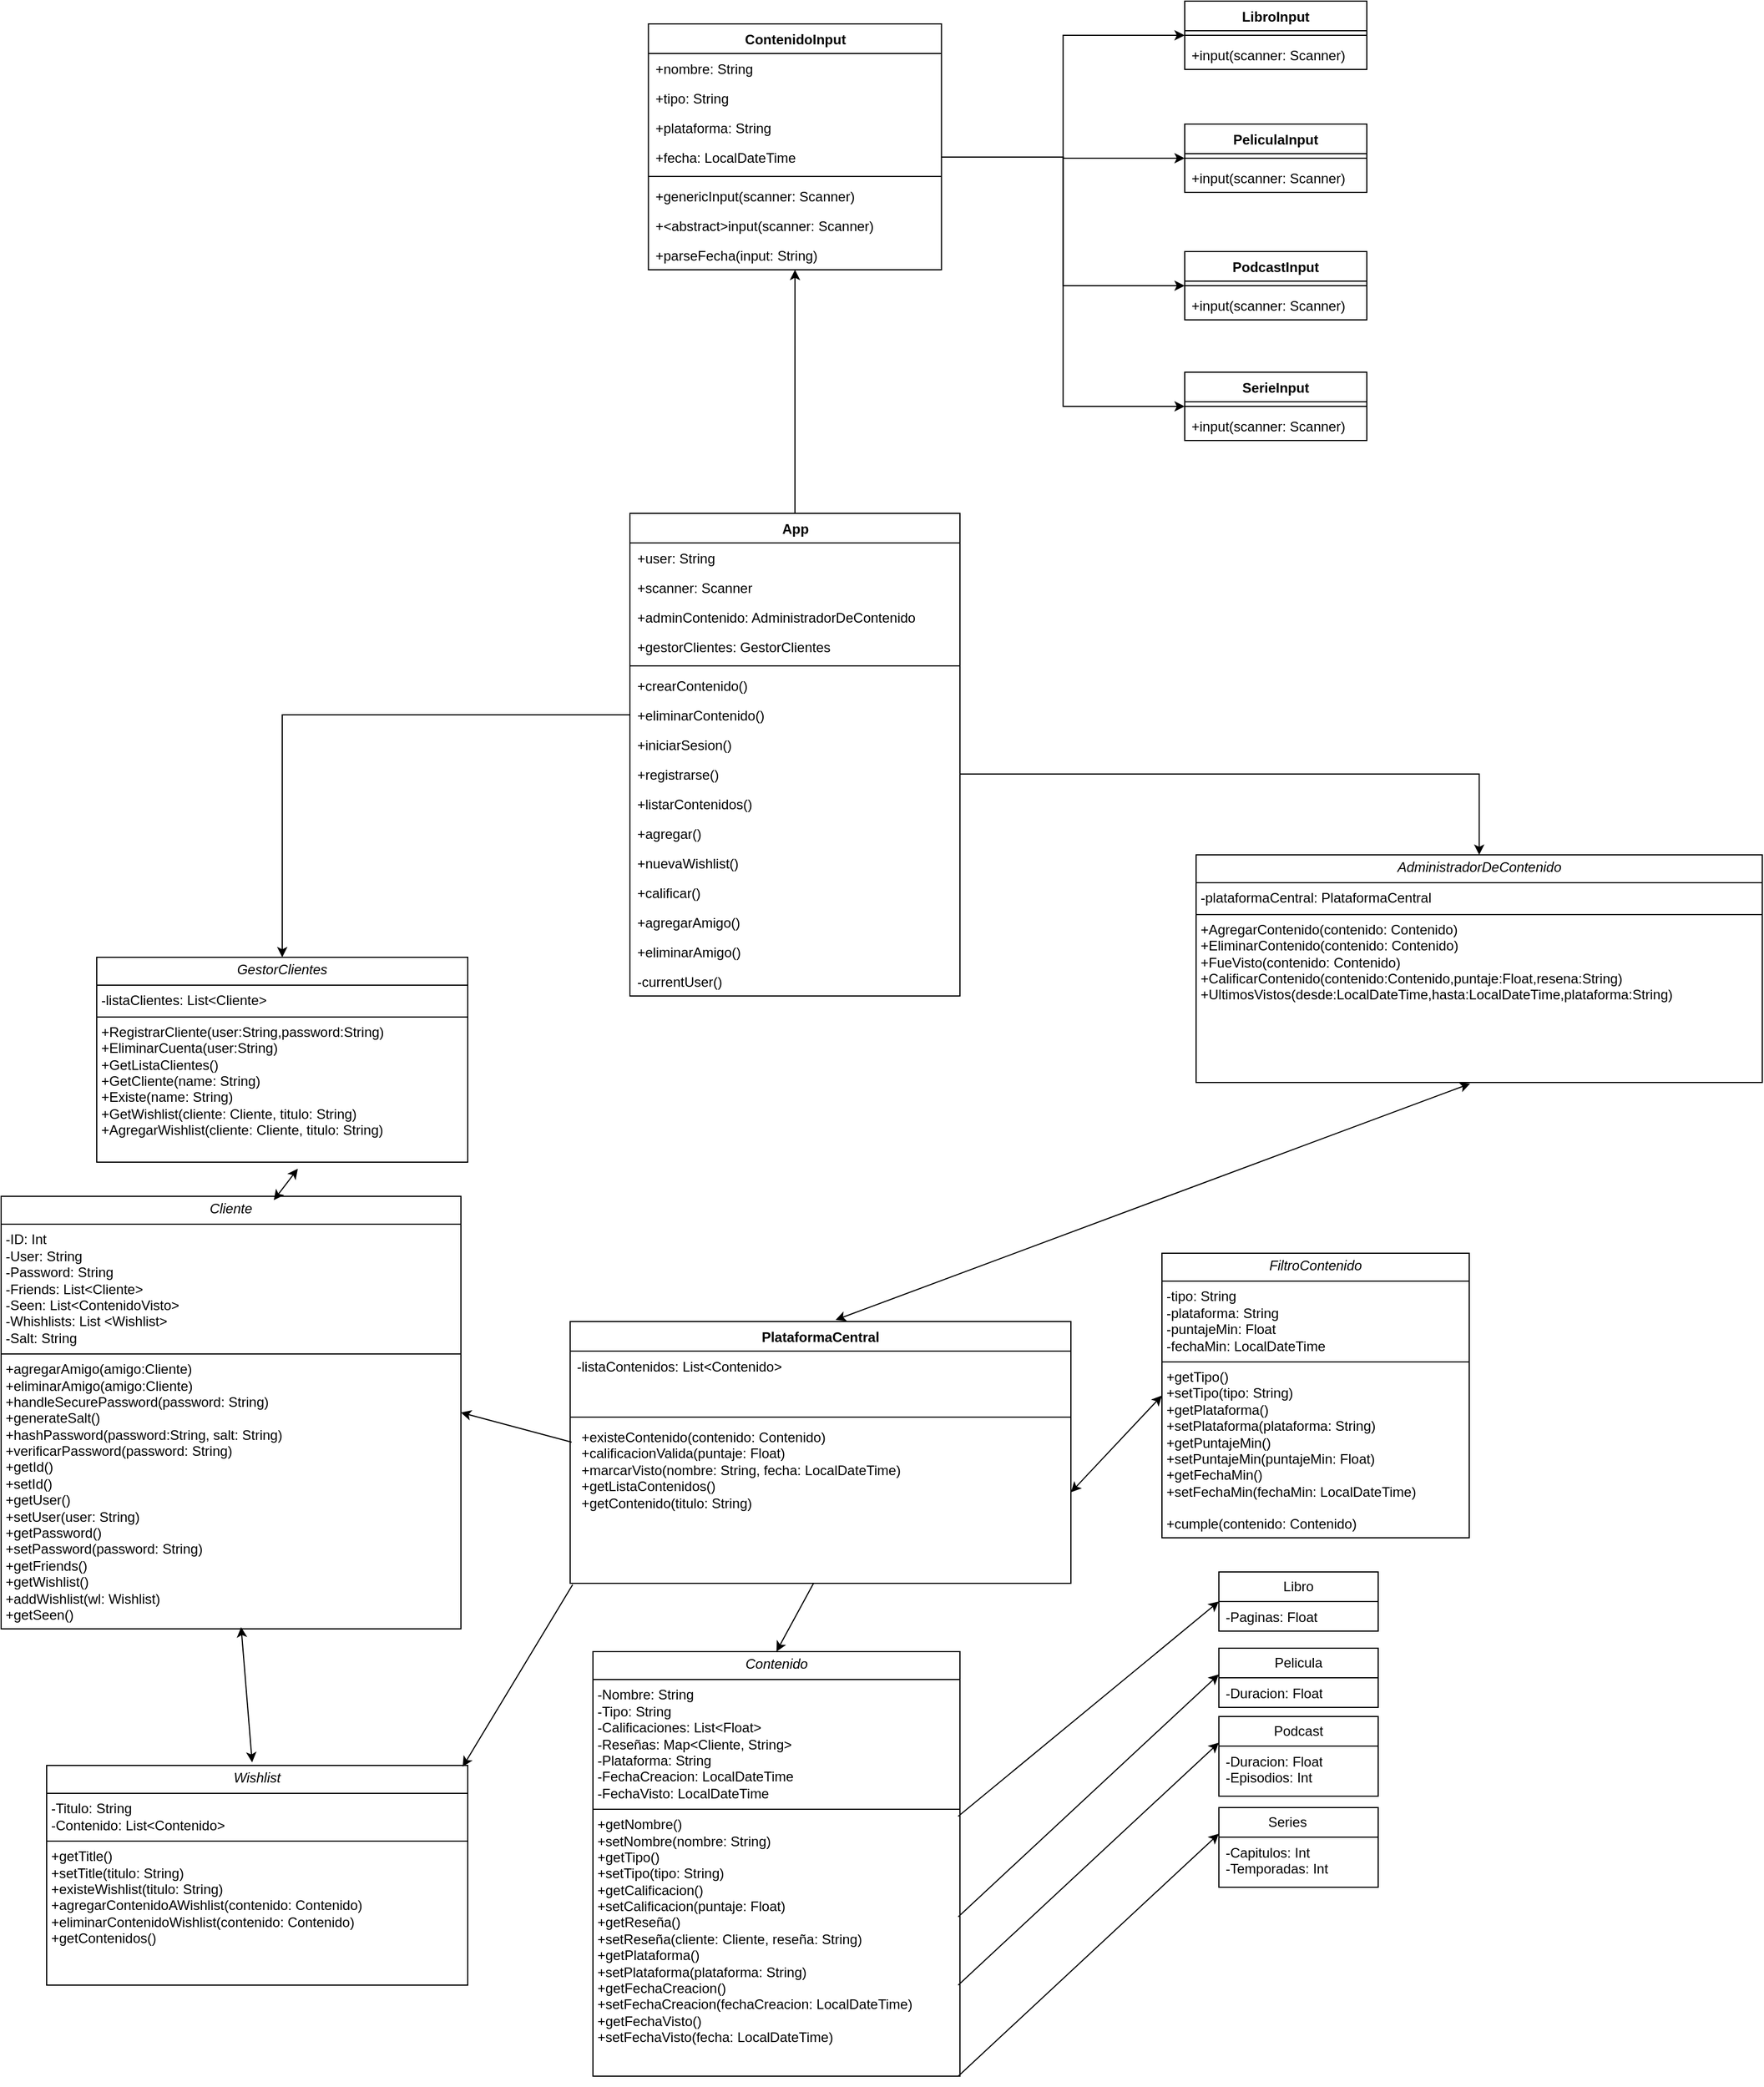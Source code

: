 <mxfile version="27.0.9">
  <diagram name="Página-1" id="XL4JP1IkJVfckZYvZl3n">
    <mxGraphModel dx="1830" dy="2075" grid="1" gridSize="10" guides="1" tooltips="1" connect="1" arrows="1" fold="1" page="1" pageScale="1" pageWidth="827" pageHeight="1169" math="0" shadow="0">
      <root>
        <mxCell id="0" />
        <mxCell id="1" parent="0" />
        <mxCell id="LJnf9fmG7pfZY_vgP7vN-9" value="&lt;p style=&quot;margin:0px;margin-top:4px;text-align:center;&quot;&gt;&lt;i&gt;Cliente&lt;/i&gt;&lt;/p&gt;&lt;hr size=&quot;1&quot; style=&quot;border-style:solid;&quot;&gt;&lt;p style=&quot;margin:0px;margin-left:4px;&quot;&gt;-ID: Int&lt;/p&gt;&lt;p style=&quot;margin:0px;margin-left:4px;&quot;&gt;-User: String&lt;br&gt;-Password: String&lt;/p&gt;&lt;p style=&quot;margin:0px;margin-left:4px;&quot;&gt;&lt;span style=&quot;background-color: transparent; color: light-dark(rgb(0, 0, 0), rgb(255, 255, 255));&quot;&gt;-Friends: List&amp;lt;Cliente&amp;gt;&lt;/span&gt;&lt;/p&gt;&lt;p style=&quot;margin:0px;margin-left:4px;&quot;&gt;-Seen: List&amp;lt;ContenidoVisto&amp;gt;&lt;br&gt;-Whishlists: List &amp;lt;Wishlist&amp;gt;&lt;/p&gt;&lt;p style=&quot;margin:0px;margin-left:4px;&quot;&gt;-Salt: String&lt;/p&gt;&lt;hr size=&quot;1&quot; style=&quot;border-style:solid;&quot;&gt;&lt;p style=&quot;margin:0px;margin-left:4px;&quot;&gt;+agregarAmigo(amigo:Cliente)&lt;/p&gt;&lt;p style=&quot;margin:0px;margin-left:4px;&quot;&gt;+eliminarAmigo(amigo:Cliente)&lt;/p&gt;&lt;p style=&quot;margin:0px;margin-left:4px;&quot;&gt;+handleSecurePassword(password: String)&lt;/p&gt;&lt;p style=&quot;margin:0px;margin-left:4px;&quot;&gt;+generateSalt()&lt;/p&gt;&lt;p style=&quot;margin:0px;margin-left:4px;&quot;&gt;+hashPassword(password:String, salt: String)&lt;/p&gt;&lt;p style=&quot;margin:0px;margin-left:4px;&quot;&gt;+verificarPassword(password: String)&lt;/p&gt;&lt;p style=&quot;margin:0px;margin-left:4px;&quot;&gt;&lt;span style=&quot;background-color: transparent; color: light-dark(rgb(0, 0, 0), rgb(255, 255, 255));&quot;&gt;+getId()&lt;/span&gt;&lt;/p&gt;&lt;p style=&quot;margin:0px;margin-left:4px;&quot;&gt;&lt;span style=&quot;background-color: transparent; color: light-dark(rgb(0, 0, 0), rgb(255, 255, 255));&quot;&gt;+setId()&lt;/span&gt;&lt;/p&gt;&lt;p style=&quot;margin:0px;margin-left:4px;&quot;&gt;&lt;span style=&quot;background-color: transparent; color: light-dark(rgb(0, 0, 0), rgb(255, 255, 255));&quot;&gt;+getUser()&lt;/span&gt;&lt;/p&gt;&lt;p style=&quot;margin:0px;margin-left:4px;&quot;&gt;+setUser(user: String)&lt;/p&gt;&lt;p style=&quot;margin:0px;margin-left:4px;&quot;&gt;+getPassword()&lt;/p&gt;&lt;p style=&quot;margin:0px;margin-left:4px;&quot;&gt;+setPassword(password: String)&lt;/p&gt;&lt;p style=&quot;margin:0px;margin-left:4px;&quot;&gt;+getFriends()&lt;/p&gt;&lt;p style=&quot;margin:0px;margin-left:4px;&quot;&gt;+getWishlist()&lt;/p&gt;&lt;p style=&quot;margin:0px;margin-left:4px;&quot;&gt;+addWishlist(wl: Wishlist)&lt;/p&gt;&lt;p style=&quot;margin:0px;margin-left:4px;&quot;&gt;+getSeen()&lt;/p&gt;" style="verticalAlign=top;align=left;overflow=fill;html=1;whiteSpace=wrap;" parent="1" vertex="1">
          <mxGeometry x="10" y="280" width="404" height="380" as="geometry" />
        </mxCell>
        <mxCell id="LJnf9fmG7pfZY_vgP7vN-11" value="&lt;p style=&quot;margin:0px;margin-top:4px;text-align:center;&quot;&gt;&lt;i&gt;Wishlist&lt;/i&gt;&lt;span style=&quot;color: rgba(0, 0, 0, 0); font-family: monospace; font-size: 0px; text-wrap-mode: nowrap; background-color: transparent; text-align: left;&quot;&gt;%3CmxGraphModel%3E%3Croot%3E%3CmxCell%20id%3D%220%22%2F%3E%3CmxCell%20id%3D%221%22%20parent%3D%220%22%2F%3E%3CmxCell%20id%3D%222%22%20value%3D%22%26lt%3Bp%20style%3D%26quot%3Bmargin%3A0px%3Bmargin-top%3A4px%3Btext-align%3Acenter%3B%26quot%3B%26gt%3B%26lt%3Bi%26gt%3BVisto%26lt%3B%2Fi%26gt%3B%26lt%3B%2Fp%26gt%3B%26lt%3Bhr%20size%3D%26quot%3B1%26quot%3B%20style%3D%26quot%3Bborder-style%3Asolid%3B%26quot%3B%26gt%3B%26lt%3Bp%20style%3D%26quot%3Bmargin%3A0px%3Bmargin-left%3A4px%3B%26quot%3B%26gt%3B-NomVisto%26lt%3B%2Fp%26gt%3B%26lt%3Bp%20style%3D%26quot%3Bmargin%3A0px%3Bmargin-left%3A4px%3B%26quot%3B%26gt%3B%26lt%3Bspan%20style%3D%26quot%3Bbackground-color%3A%20transparent%3B%20color%3A%20light-dark(rgb(0%2C%200%2C%200)%2C%20rgb(255%2C%20255%2C%20255))%3B%26quot%3B%26gt%3B-FecVisto%26lt%3B%2Fspan%26gt%3B%26lt%3B%2Fp%26gt%3B%26lt%3Bp%20style%3D%26quot%3Bmargin%3A0px%3Bmargin-left%3A4px%3B%26quot%3B%26gt%3B-PlatVisto%26lt%3Bbr%26gt%3B-Wishl%26lt%3B%2Fp%26gt%3B%26lt%3Bhr%20size%3D%26quot%3B1%26quot%3B%20style%3D%26quot%3Bborder-style%3Asolid%3B%26quot%3B%26gt%3B%26lt%3Bp%20style%3D%26quot%3Bmargin%3A0px%3Bmargin-left%3A4px%3B%26quot%3B%26gt%3B%2BInfoVisto%26lt%3B%2Fp%26gt%3B%22%20style%3D%22verticalAlign%3Dtop%3Balign%3Dleft%3Boverflow%3Dfill%3Bhtml%3D1%3BwhiteSpace%3Dwrap%3B%22%20vertex%3D%221%22%20parent%3D%221%22%3E%3CmxGeometry%20x%3D%22550%22%20y%3D%22110%22%20width%3D%22190%22%20height%3D%22120%22%20as%3D%22geometry%22%2F%3E%3C%2FmxCell%3E%3C%2Froot%3E%3C%2FmxGraphModel%3E&lt;/span&gt;&lt;/p&gt;&lt;hr size=&quot;1&quot; style=&quot;border-style:solid;&quot;&gt;&lt;p style=&quot;margin:0px;margin-left:4px;&quot;&gt;-Titulo: String&lt;br&gt;-Contenido: List&amp;lt;Contenido&amp;gt;&lt;/p&gt;&lt;hr size=&quot;1&quot; style=&quot;border-style:solid;&quot;&gt;&lt;p style=&quot;margin: 0px 0px 0px 4px;&quot;&gt;+getTitle()&lt;/p&gt;&lt;p style=&quot;margin: 0px 0px 0px 4px;&quot;&gt;+setTitle(titulo: String)&lt;br&gt;+existeWishlist(titulo: String)&lt;br&gt;+agregarContenidoAWishlist(contenido: Contenido)&lt;br&gt;+eliminarContenidoWishlist(contenido: Contenido)&lt;/p&gt;&lt;p style=&quot;margin: 0px 0px 0px 4px;&quot;&gt;+getContenidos()&lt;/p&gt;" style="verticalAlign=top;align=left;overflow=fill;html=1;whiteSpace=wrap;" parent="1" vertex="1">
          <mxGeometry x="50" y="780" width="370" height="193" as="geometry" />
        </mxCell>
        <mxCell id="LJnf9fmG7pfZY_vgP7vN-12" value="&lt;p style=&quot;margin:0px;margin-top:4px;text-align:center;&quot;&gt;&lt;i&gt;Contenido&lt;/i&gt;&lt;span style=&quot;color: rgba(0, 0, 0, 0); font-family: monospace; font-size: 0px; text-wrap-mode: nowrap; background-color: transparent; text-align: left;&quot;&gt;%3CmxGraphModel%3E%3Croot%3E%3CmxCell%20id%3D%220%22%2F%3E%3CmxCell%20id%3D%221%22%20parent%3D%220%22%2F%3E%3CmxCell%20id%3D%222%22%20value%3D%22%26lt%3Bp%20style%3D%26quot%3Bmargin%3A0px%3Bmargin-top%3A4px%3Btext-align%3Acenter%3B%26quot%3B%26gt%3B%26lt%3Bi%26gt%3BVisto%26lt%3B%2Fi%26gt%3B%26lt%3B%2Fp%26gt%3B%26lt%3Bhr%20size%3D%26quot%3B1%26quot%3B%20style%3D%26quot%3Bborder-style%3Asolid%3B%26quot%3B%26gt%3B%26lt%3Bp%20style%3D%26quot%3Bmargin%3A0px%3Bmargin-left%3A4px%3B%26quot%3B%26gt%3B-NomVisto%26lt%3B%2Fp%26gt%3B%26lt%3Bp%20style%3D%26quot%3Bmargin%3A0px%3Bmargin-left%3A4px%3B%26quot%3B%26gt%3B%26lt%3Bspan%20style%3D%26quot%3Bbackground-color%3A%20transparent%3B%20color%3A%20light-dark(rgb(0%2C%200%2C%200)%2C%20rgb(255%2C%20255%2C%20255))%3B%26quot%3B%26gt%3B-FecVisto%26lt%3B%2Fspan%26gt%3B%26lt%3B%2Fp%26gt%3B%26lt%3Bp%20style%3D%26quot%3Bmargin%3A0px%3Bmargin-left%3A4px%3B%26quot%3B%26gt%3B-PlatVisto%26lt%3Bbr%26gt%3B-Wishl%26lt%3B%2Fp%26gt%3B%26lt%3Bhr%20size%3D%26quot%3B1%26quot%3B%20style%3D%26quot%3Bborder-style%3Asolid%3B%26quot%3B%26gt%3B%26lt%3Bp%20style%3D%26quot%3Bmargin%3A0px%3Bmargin-left%3A4px%3B%26quot%3B%26gt%3B%2BInfoVisto%26lt%3B%2Fp%26gt%3B%22%20style%3D%22verticalAlign%3Dtop%3Balign%3Dleft%3Boverflow%3Dfill%3Bhtml%3D1%3BwhiteSpace%3Dwrap%3B%22%20vertex%3D%221%22%20parent%3D%221%22%3E%3CmxGeometry%20x%3D%22550%22%20y%3D%22110%22%20width%3D%22190%22%20height%3D%22120%22%20as%3D%22geometry%22%2F%3E%3C%2FmxCell%3E%3C%2Froot%3E%3C%2FmxGraphModel%3E&lt;/span&gt;&lt;/p&gt;&lt;hr size=&quot;1&quot; style=&quot;border-style:solid;&quot;&gt;&lt;p style=&quot;margin:0px;margin-left:4px;&quot;&gt;-Nombre: String&lt;br&gt;-Tipo: String&lt;br&gt;-Calificaciones: List&amp;lt;Float&amp;gt;&lt;/p&gt;&lt;p style=&quot;margin:0px;margin-left:4px;&quot;&gt;-Reseñas: Map&amp;lt;Cliente, String&amp;gt;&lt;br&gt;-Plataforma: String&lt;br&gt;-FechaCreacion: LocalDateTime&lt;/p&gt;&lt;p style=&quot;margin:0px;margin-left:4px;&quot;&gt;-FechaVisto: LocalDateTime&lt;/p&gt;&lt;hr size=&quot;1&quot; style=&quot;border-style:solid;&quot;&gt;&lt;p style=&quot;margin:0px;margin-left:4px;&quot;&gt;+getNombre()&lt;br&gt;+setNombre(nombre: String)&lt;br&gt;+getTipo()&lt;br&gt;+setTipo(tipo: String)&lt;br&gt;+getCalificacion()&lt;br&gt;+setCalificacion(puntaje: Float)&lt;br&gt;+getReseña()&lt;br&gt;+setReseña(cliente: Cliente, reseña: String)&lt;br&gt;+getPlataforma()&lt;br&gt;+setPlataforma(plataforma: String)&lt;br&gt;+getFechaCreacion()&lt;br&gt;+setFechaCreacion(fechaCreacion: LocalDateTime)&lt;/p&gt;&lt;p style=&quot;margin:0px;margin-left:4px;&quot;&gt;+getFechaVisto()&lt;/p&gt;&lt;p style=&quot;margin:0px;margin-left:4px;&quot;&gt;+setFechaVisto(fecha: LocalDateTime)&lt;/p&gt;" style="verticalAlign=top;align=left;overflow=fill;html=1;whiteSpace=wrap;" parent="1" vertex="1">
          <mxGeometry x="530" y="680" width="322.5" height="373" as="geometry" />
        </mxCell>
        <mxCell id="LJnf9fmG7pfZY_vgP7vN-15" value="Libro" style="swimlane;fontStyle=0;childLayout=stackLayout;horizontal=1;startSize=26;fillColor=none;horizontalStack=0;resizeParent=1;resizeParentMax=0;resizeLast=0;collapsible=1;marginBottom=0;whiteSpace=wrap;html=1;" parent="1" vertex="1">
          <mxGeometry x="1080" y="610" width="140" height="52" as="geometry" />
        </mxCell>
        <mxCell id="LJnf9fmG7pfZY_vgP7vN-16" value="-Paginas: Float" style="text;strokeColor=none;fillColor=none;align=left;verticalAlign=top;spacingLeft=4;spacingRight=4;overflow=hidden;rotatable=0;points=[[0,0.5],[1,0.5]];portConstraint=eastwest;whiteSpace=wrap;html=1;" parent="LJnf9fmG7pfZY_vgP7vN-15" vertex="1">
          <mxGeometry y="26" width="140" height="26" as="geometry" />
        </mxCell>
        <mxCell id="LJnf9fmG7pfZY_vgP7vN-19" value="Pelicula" style="swimlane;fontStyle=0;childLayout=stackLayout;horizontal=1;startSize=26;fillColor=none;horizontalStack=0;resizeParent=1;resizeParentMax=0;resizeLast=0;collapsible=1;marginBottom=0;whiteSpace=wrap;html=1;" parent="1" vertex="1">
          <mxGeometry x="1080" y="677" width="140" height="52" as="geometry" />
        </mxCell>
        <mxCell id="LJnf9fmG7pfZY_vgP7vN-20" value="-Duracion: Float" style="text;strokeColor=none;fillColor=none;align=left;verticalAlign=top;spacingLeft=4;spacingRight=4;overflow=hidden;rotatable=0;points=[[0,0.5],[1,0.5]];portConstraint=eastwest;whiteSpace=wrap;html=1;" parent="LJnf9fmG7pfZY_vgP7vN-19" vertex="1">
          <mxGeometry y="26" width="140" height="26" as="geometry" />
        </mxCell>
        <mxCell id="LJnf9fmG7pfZY_vgP7vN-21" value="Series&lt;span style=&quot;white-space: pre;&quot;&gt;&#x9;&lt;/span&gt;" style="swimlane;fontStyle=0;childLayout=stackLayout;horizontal=1;startSize=26;fillColor=none;horizontalStack=0;resizeParent=1;resizeParentMax=0;resizeLast=0;collapsible=1;marginBottom=0;whiteSpace=wrap;html=1;" parent="1" vertex="1">
          <mxGeometry x="1080" y="817" width="140" height="70" as="geometry" />
        </mxCell>
        <mxCell id="LJnf9fmG7pfZY_vgP7vN-22" value="-Capitulos: Int&lt;div&gt;-Temporadas: Int&lt;/div&gt;" style="text;strokeColor=none;fillColor=none;align=left;verticalAlign=top;spacingLeft=4;spacingRight=4;overflow=hidden;rotatable=0;points=[[0,0.5],[1,0.5]];portConstraint=eastwest;whiteSpace=wrap;html=1;" parent="LJnf9fmG7pfZY_vgP7vN-21" vertex="1">
          <mxGeometry y="26" width="140" height="44" as="geometry" />
        </mxCell>
        <mxCell id="LJnf9fmG7pfZY_vgP7vN-23" value="Podcast" style="swimlane;fontStyle=0;childLayout=stackLayout;horizontal=1;startSize=26;fillColor=none;horizontalStack=0;resizeParent=1;resizeParentMax=0;resizeLast=0;collapsible=1;marginBottom=0;whiteSpace=wrap;html=1;" parent="1" vertex="1">
          <mxGeometry x="1080" y="737" width="140" height="70" as="geometry" />
        </mxCell>
        <mxCell id="LJnf9fmG7pfZY_vgP7vN-24" value="-Duracion: Float&lt;div&gt;-Episodios: Int&lt;/div&gt;" style="text;strokeColor=none;fillColor=none;align=left;verticalAlign=top;spacingLeft=4;spacingRight=4;overflow=hidden;rotatable=0;points=[[0,0.5],[1,0.5]];portConstraint=eastwest;whiteSpace=wrap;html=1;" parent="LJnf9fmG7pfZY_vgP7vN-23" vertex="1">
          <mxGeometry y="26" width="140" height="44" as="geometry" />
        </mxCell>
        <mxCell id="LJnf9fmG7pfZY_vgP7vN-28" value="" style="endArrow=classic;html=1;rounded=0;entryX=0.5;entryY=0;entryDx=0;entryDy=0;exitX=0.486;exitY=1;exitDx=0;exitDy=0;exitPerimeter=0;" parent="1" source="LJnf9fmG7pfZY_vgP7vN-36" target="LJnf9fmG7pfZY_vgP7vN-12" edge="1">
          <mxGeometry width="50" height="50" relative="1" as="geometry">
            <mxPoint x="940" y="210" as="sourcePoint" />
            <mxPoint x="440" y="400" as="targetPoint" />
          </mxGeometry>
        </mxCell>
        <mxCell id="LJnf9fmG7pfZY_vgP7vN-33" value="PlataformaCentral" style="swimlane;fontStyle=1;align=center;verticalAlign=top;childLayout=stackLayout;horizontal=1;startSize=26;horizontalStack=0;resizeParent=1;resizeParentMax=0;resizeLast=0;collapsible=1;marginBottom=0;whiteSpace=wrap;html=1;" parent="1" vertex="1">
          <mxGeometry x="510" y="390" width="440" height="230" as="geometry" />
        </mxCell>
        <mxCell id="LJnf9fmG7pfZY_vgP7vN-34" value="-listaContenidos: List&amp;lt;Contenido&amp;gt;" style="text;strokeColor=none;fillColor=none;align=left;verticalAlign=top;spacingLeft=4;spacingRight=4;overflow=hidden;rotatable=0;points=[[0,0.5],[1,0.5]];portConstraint=eastwest;whiteSpace=wrap;html=1;" parent="LJnf9fmG7pfZY_vgP7vN-33" vertex="1">
          <mxGeometry y="26" width="440" height="54" as="geometry" />
        </mxCell>
        <mxCell id="LJnf9fmG7pfZY_vgP7vN-35" value="" style="line;strokeWidth=1;fillColor=none;align=left;verticalAlign=middle;spacingTop=-1;spacingLeft=3;spacingRight=3;rotatable=0;labelPosition=right;points=[];portConstraint=eastwest;strokeColor=inherit;" parent="LJnf9fmG7pfZY_vgP7vN-33" vertex="1">
          <mxGeometry y="80" width="440" height="8" as="geometry" />
        </mxCell>
        <mxCell id="LJnf9fmG7pfZY_vgP7vN-36" value="&lt;p style=&quot;margin: 0px 0px 0px 4px;&quot;&gt;+existeContenido(contenido: Contenido)&lt;/p&gt;&lt;p style=&quot;margin: 0px 0px 0px 4px;&quot;&gt;&lt;span style=&quot;background-color: transparent; color: light-dark(rgb(0, 0, 0), rgb(255, 255, 255));&quot;&gt;+calificacionValida(puntaje: Float)&lt;/span&gt;&lt;/p&gt;&lt;p style=&quot;margin: 0px 0px 0px 4px;&quot;&gt;&lt;span style=&quot;background-color: transparent; color: light-dark(rgb(0, 0, 0), rgb(255, 255, 255));&quot;&gt;+marcarVisto(nombre: String, fecha:&amp;nbsp;&lt;/span&gt;&lt;span style=&quot;background-color: transparent; color: light-dark(rgb(0, 0, 0), rgb(255, 255, 255));&quot;&gt;LocalDateTime)&lt;/span&gt;&lt;/p&gt;&lt;p style=&quot;margin: 0px 0px 0px 4px;&quot;&gt;&lt;span style=&quot;background-color: transparent; color: light-dark(rgb(0, 0, 0), rgb(255, 255, 255));&quot;&gt;+getListaContenidos()&lt;/span&gt;&lt;/p&gt;&lt;p style=&quot;margin: 0px 0px 0px 4px;&quot;&gt;&lt;span style=&quot;background-color: transparent; color: light-dark(rgb(0, 0, 0), rgb(255, 255, 255));&quot;&gt;+getContenido(titulo: String)&lt;/span&gt;&lt;/p&gt;" style="text;strokeColor=none;fillColor=none;align=left;verticalAlign=top;spacingLeft=4;spacingRight=4;overflow=hidden;rotatable=0;points=[[0,0.5],[1,0.5]];portConstraint=eastwest;whiteSpace=wrap;html=1;" parent="LJnf9fmG7pfZY_vgP7vN-33" vertex="1">
          <mxGeometry y="88" width="440" height="142" as="geometry" />
        </mxCell>
        <mxCell id="1WwdxtopQ0MWzuDS0trp-1" value="&lt;p style=&quot;margin:0px;margin-top:4px;text-align:center;&quot;&gt;&lt;i&gt;GestorClientes&lt;/i&gt;&lt;span style=&quot;color: rgba(0, 0, 0, 0); font-family: monospace; font-size: 0px; text-wrap-mode: nowrap; background-color: transparent; text-align: left;&quot;&gt;%3CmxGraphModel%3E%3Croot%3E%3CmxCell%20id%3D%220%22%2F%3E%3CmxCell%20id%3D%221%22%20parent%3D%220%22%2F%3E%3CmxCell%20id%3D%222%22%20value%3D%22%26lt%3Bp%20style%3D%26quot%3Bmargin%3A0px%3Bmargin-top%3A4px%3Btext-align%3Acenter%3B%26quot%3B%26gt%3B%26lt%3Bi%26gt%3BVisto%26lt%3B%2Fi%26gt%3B%26lt%3B%2Fp%26gt%3B%26lt%3Bhr%20size%3D%26quot%3B1%26quot%3B%20style%3D%26quot%3Bborder-style%3Asolid%3B%26quot%3B%26gt%3B%26lt%3Bp%20style%3D%26quot%3Bmargin%3A0px%3Bmargin-left%3A4px%3B%26quot%3B%26gt%3B-NomVisto%26lt%3B%2Fp%26gt%3B%26lt%3Bp%20style%3D%26quot%3Bmargin%3A0px%3Bmargin-left%3A4px%3B%26quot%3B%26gt%3B%26lt%3Bspan%20style%3D%26quot%3Bbackground-color%3A%20transparent%3B%20color%3A%20light-dark(rgb(0%2C%200%2C%200)%2C%20rgb(255%2C%20255%2C%20255))%3B%26quot%3B%26gt%3B-FecVisto%26lt%3B%2Fspan%26gt%3B%26lt%3B%2Fp%26gt%3B%26lt%3Bp%20style%3D%26quot%3Bmargin%3A0px%3Bmargin-left%3A4px%3B%26quot%3B%26gt%3B-PlatVisto%26lt%3Bbr%26gt%3B-Wishl%26lt%3B%2Fp%26gt%3B%26lt%3Bhr%20size%3D%26quot%3B1%26quot%3B%20style%3D%26quot%3Bborder-style%3Asolid%3B%26quot%3B%26gt%3B%26lt%3Bp%20style%3D%26quot%3Bmargin%3A0px%3Bmargin-left%3A4px%3B%26quot%3B%26gt%3B%2BInfoVisto%26lt%3B%2Fp%26gt%3B%22%20style%3D%22verticalAlign%3Dtop%3Balign%3Dleft%3Boverflow%3Dfill%3Bhtml%3D1%3BwhiteSpace%3Dwrap%3B%22%20vertex%3D%221%22%20parent%3D%221%22%3E%3CmxGeometry%20x%3D%22550%22%20y%3D%22110%22%20width%3D%22190%22%20height%3D%22120%22%20as%3D%22geometry%22%2F%3E%3C%2FmxCell%3E%3C%2Froot%3E%3C%2FmxGraphModel%3E&lt;/span&gt;&lt;/p&gt;&lt;hr size=&quot;1&quot; style=&quot;border-style:solid;&quot;&gt;&lt;p style=&quot;margin:0px;margin-left:4px;&quot;&gt;-listaClientes: List&amp;lt;Cliente&amp;gt;&lt;/p&gt;&lt;hr size=&quot;1&quot; style=&quot;border-style:solid;&quot;&gt;&lt;p style=&quot;margin: 0px 0px 0px 4px;&quot;&gt;+RegistrarCliente(user:String,password:String)&lt;br&gt;&lt;/p&gt;&lt;p style=&quot;margin: 0px 0px 0px 4px;&quot;&gt;+EliminarCuenta(user:String)&lt;/p&gt;&lt;p style=&quot;margin: 0px 0px 0px 4px;&quot;&gt;+GetListaClientes()&lt;/p&gt;&lt;p style=&quot;margin: 0px 0px 0px 4px;&quot;&gt;+GetCliente(name: String)&lt;/p&gt;&lt;p style=&quot;margin: 0px 0px 0px 4px;&quot;&gt;+Existe(name: String)&lt;/p&gt;&lt;p style=&quot;margin: 0px 0px 0px 4px;&quot;&gt;+GetWishlist(cliente: Cliente, titulo: String)&lt;/p&gt;&lt;p style=&quot;margin: 0px 0px 0px 4px;&quot;&gt;+AgregarWishlist(cliente: Cliente, titulo: String)&lt;/p&gt;" style="verticalAlign=top;align=left;overflow=fill;html=1;whiteSpace=wrap;movable=1;resizable=1;rotatable=1;deletable=1;editable=1;locked=0;connectable=1;" parent="1" vertex="1">
          <mxGeometry x="94" y="70" width="326" height="180" as="geometry" />
        </mxCell>
        <mxCell id="1WwdxtopQ0MWzuDS0trp-2" value="&lt;p style=&quot;margin:0px;margin-top:4px;text-align:center;&quot;&gt;&lt;i&gt;AdministradorDeContenido&lt;/i&gt;&lt;span style=&quot;color: rgba(0, 0, 0, 0); font-family: monospace; font-size: 0px; text-wrap-mode: nowrap; background-color: transparent; text-align: left;&quot;&gt;%3CmxGraphModel%3E%3Croot%3E%3CmxCell%20id%3D%220%22%2F%3E%3CmxCell%20id%3D%221%22%20parent%3D%220%22%2F%3E%3CmxCell%20id%3D%222%22%20value%3D%22%26lt%3Bp%20style%3D%26quot%3Bmargin%3A0px%3Bmargin-top%3A4px%3Btext-align%3Acenter%3B%26quot%3B%26gt%3B%26lt%3Bi%26gt%3BVisto%26lt%3B%2Fi%26gt%3B%26lt%3B%2Fp%26gt%3B%26lt%3Bhr%20size%3D%26quot%3B1%26quot%3B%20style%3D%26quot%3Bborder-style%3Asolid%3B%26quot%3B%26gt%3B%26lt%3Bp%20style%3D%26quot%3Bmargin%3A0px%3Bmargin-left%3A4px%3B%26quot%3B%26gt%3B-NomVisto%26lt%3B%2Fp%26gt%3B%26lt%3Bp%20style%3D%26quot%3Bmargin%3A0px%3Bmargin-left%3A4px%3B%26quot%3B%26gt%3B%26lt%3Bspan%20style%3D%26quot%3Bbackground-color%3A%20transparent%3B%20color%3A%20light-dark(rgb(0%2C%200%2C%200)%2C%20rgb(255%2C%20255%2C%20255))%3B%26quot%3B%26gt%3B-FecVisto%26lt%3B%2Fspan%26gt%3B%26lt%3B%2Fp%26gt%3B%26lt%3Bp%20style%3D%26quot%3Bmargin%3A0px%3Bmargin-left%3A4px%3B%26quot%3B%26gt%3B-PlatVisto%26lt%3Bbr%26gt%3B-Wishl%26lt%3B%2Fp%26gt%3B%26lt%3Bhr%20size%3D%26quot%3B1%26quot%3B%20style%3D%26quot%3Bborder-style%3Asolid%3B%26quot%3B%26gt%3B%26lt%3Bp%20style%3D%26quot%3Bmargin%3A0px%3Bmargin-left%3A4px%3B%26quot%3B%26gt%3B%2BInfoVisto%26lt%3B%2Fp%26gt%3B%22%20style%3D%22verticalAlign%3Dtop%3Balign%3Dleft%3Boverflow%3Dfill%3Bhtml%3D1%3BwhiteSpace%3Dwrap%3B%22%20vertex%3D%221%22%20parent%3D%221%22%3E%3CmxGeometry%20x%3D%22550%22%20y%3D%22110%22%20width%3D%22190%22%20height%3D%22120%22%20as%3D%22geometry%22%2F%3E%3C%2FmxCell%3E%3C%2Froot%3E%3C%2FmxGraphModel%3E&lt;/span&gt;&lt;/p&gt;&lt;hr size=&quot;1&quot; style=&quot;border-style:solid;&quot;&gt;&lt;p style=&quot;margin:0px;margin-left:4px;&quot;&gt;&lt;span style=&quot;background-color: transparent; color: light-dark(rgb(0, 0, 0), rgb(255, 255, 255));&quot;&gt;-plataformaCentral: PlataformaCentral&lt;/span&gt;&lt;/p&gt;&lt;hr size=&quot;1&quot; style=&quot;border-style:solid;&quot;&gt;&lt;p style=&quot;margin: 0px 0px 0px 4px;&quot;&gt;+AgregarContenido(contenido: Contenido)&lt;br&gt;&lt;/p&gt;&lt;p style=&quot;margin: 0px 0px 0px 4px;&quot;&gt;+EliminarContenido(contenido: Contenido)&lt;/p&gt;&lt;p style=&quot;margin: 0px 0px 0px 4px;&quot;&gt;+FueVisto(contenido: Contenido)&lt;/p&gt;&lt;p style=&quot;margin: 0px 0px 0px 4px;&quot;&gt;&lt;span style=&quot;background-color: transparent; color: light-dark(rgb(0, 0, 0), rgb(255, 255, 255));&quot;&gt;+CalificarContenido(contenido:Contenido,puntaje:Float,resena:String)&lt;/span&gt;&lt;/p&gt;&lt;p style=&quot;margin: 0px 0px 0px 4px;&quot;&gt;+UltimosVistos(desde:LocalDateTime,hasta:LocalDateTime,plataforma:String)&lt;/p&gt;" style="verticalAlign=top;align=left;overflow=fill;html=1;whiteSpace=wrap;" parent="1" vertex="1">
          <mxGeometry x="1060" y="-20" width="497.5" height="200" as="geometry" />
        </mxCell>
        <mxCell id="1WwdxtopQ0MWzuDS0trp-6" value="" style="endArrow=classic;startArrow=classic;html=1;fontColor=#FF3333;rounded=0;entryX=0.484;entryY=1.005;entryDx=0;entryDy=0;entryPerimeter=0;exitX=0.53;exitY=-0.006;exitDx=0;exitDy=0;exitPerimeter=0;" parent="1" source="LJnf9fmG7pfZY_vgP7vN-33" target="1WwdxtopQ0MWzuDS0trp-2" edge="1">
          <mxGeometry width="50" height="50" relative="1" as="geometry">
            <mxPoint x="870" y="340" as="sourcePoint" />
            <mxPoint x="800" y="330" as="targetPoint" />
          </mxGeometry>
        </mxCell>
        <mxCell id="1WwdxtopQ0MWzuDS0trp-7" value="&lt;p style=&quot;margin:0px;margin-top:4px;text-align:center;&quot;&gt;&lt;i&gt;FiltroContenido&lt;/i&gt;&lt;span style=&quot;color: rgba(0, 0, 0, 0); font-family: monospace; font-size: 0px; text-wrap-mode: nowrap; background-color: transparent; text-align: left;&quot;&gt;%3CmxGraphModel%3E%3Croot%3E%3CmxCell%20id%3D%220%22%2F%3E%3CmxCell%20id%3D%221%22%20parent%3D%220%22%2F%3E%3CmxCell%20id%3D%222%22%20value%3D%22%26lt%3Bp%20style%3D%26quot%3Bmargin%3A0px%3Bmargin-top%3A4px%3Btext-align%3Acenter%3B%26quot%3B%26gt%3B%26lt%3Bi%26gt%3BVisto%26lt%3B%2Fi%26gt%3B%26lt%3B%2Fp%26gt%3B%26lt%3Bhr%20size%3D%26quot%3B1%26quot%3B%20style%3D%26quot%3Bborder-style%3Asolid%3B%26quot%3B%26gt%3B%26lt%3Bp%20style%3D%26quot%3Bmargin%3A0px%3Bmargin-left%3A4px%3B%26quot%3B%26gt%3B-NomVisto%26lt%3B%2Fp%26gt%3B%26lt%3Bp%20style%3D%26quot%3Bmargin%3A0px%3Bmargin-left%3A4px%3B%26quot%3B%26gt%3B%26lt%3Bspan%20style%3D%26quot%3Bbackground-color%3A%20transparent%3B%20color%3A%20light-dark(rgb(0%2C%200%2C%200)%2C%20rgb(255%2C%20255%2C%20255))%3B%26quot%3B%26gt%3B-FecVisto%26lt%3B%2Fspan%26gt%3B%26lt%3B%2Fp%26gt%3B%26lt%3Bp%20style%3D%26quot%3Bmargin%3A0px%3Bmargin-left%3A4px%3B%26quot%3B%26gt%3B-PlatVisto%26lt%3Bbr%26gt%3B-Wishl%26lt%3B%2Fp%26gt%3B%26lt%3Bhr%20size%3D%26quot%3B1%26quot%3B%20style%3D%26quot%3Bborder-style%3Asolid%3B%26quot%3B%26gt%3B%26lt%3Bp%20style%3D%26quot%3Bmargin%3A0px%3Bmargin-left%3A4px%3B%26quot%3B%26gt%3B%2BInfoVisto%26lt%3B%2Fp%26gt%3B%22%20style%3D%22verticalAlign%3Dtop%3Balign%3Dleft%3Boverflow%3Dfill%3Bhtml%3D1%3BwhiteSpace%3Dwrap%3B%22%20vertex%3D%221%22%20parent%3D%221%22%3E%3CmxGeometry%20x%3D%22550%22%20y%3D%22110%22%20width%3D%22190%22%20height%3D%22120%22%20as%3D%22geometry%22%2F%3E%3C%2FmxCell%3E%3C%2Froot%3E%3C%2FmxGraphModel%3E&lt;/span&gt;&lt;/p&gt;&lt;hr size=&quot;1&quot; style=&quot;border-style:solid;&quot;&gt;&lt;p style=&quot;margin:0px;margin-left:4px;&quot;&gt;-tipo: String&lt;br&gt;-plataforma: String&lt;br&gt;-puntajeMin: Float&lt;br&gt;-fechaMin: LocalDateTime&lt;/p&gt;&lt;hr size=&quot;1&quot; style=&quot;border-style:solid;&quot;&gt;&lt;p style=&quot;margin: 0px 0px 0px 4px;&quot;&gt;+getTipo()&lt;br&gt;+setTipo(tipo: String)&lt;br&gt;+getPlataforma()&lt;br&gt;+setPlataforma(plataforma: String)&lt;br&gt;+getPuntajeMin()&lt;br&gt;+setPuntajeMin(puntajeMin: Float)&lt;br&gt;+getFechaMin()&lt;br&gt;+setFechaMin(fechaMin: LocalDateTime)&lt;/p&gt;&lt;p style=&quot;margin: 0px 0px 0px 4px;&quot;&gt;&lt;br&gt;+cumple(contenido: Contenido)&lt;/p&gt;" style="verticalAlign=top;align=left;overflow=fill;html=1;whiteSpace=wrap;" parent="1" vertex="1">
          <mxGeometry x="1030" y="330" width="270" height="250" as="geometry" />
        </mxCell>
        <mxCell id="1WwdxtopQ0MWzuDS0trp-8" value="" style="endArrow=classic;html=1;rounded=0;entryX=1;entryY=0.5;entryDx=0;entryDy=0;exitX=0.003;exitY=0.127;exitDx=0;exitDy=0;exitPerimeter=0;" parent="1" source="LJnf9fmG7pfZY_vgP7vN-36" target="LJnf9fmG7pfZY_vgP7vN-9" edge="1">
          <mxGeometry width="50" height="50" relative="1" as="geometry">
            <mxPoint x="734" y="630" as="sourcePoint" />
            <mxPoint x="751" y="730" as="targetPoint" />
          </mxGeometry>
        </mxCell>
        <mxCell id="1WwdxtopQ0MWzuDS0trp-9" value="" style="endArrow=classic;html=1;rounded=0;entryX=0.988;entryY=0.006;entryDx=0;entryDy=0;exitX=0.005;exitY=1.008;exitDx=0;exitDy=0;exitPerimeter=0;entryPerimeter=0;" parent="1" source="LJnf9fmG7pfZY_vgP7vN-36" target="LJnf9fmG7pfZY_vgP7vN-11" edge="1">
          <mxGeometry width="50" height="50" relative="1" as="geometry">
            <mxPoint x="450" y="637" as="sourcePoint" />
            <mxPoint x="467" y="737" as="targetPoint" />
          </mxGeometry>
        </mxCell>
        <mxCell id="1WwdxtopQ0MWzuDS0trp-10" value="" style="endArrow=classic;html=1;rounded=0;entryX=0;entryY=0.5;entryDx=0;entryDy=0;exitX=0.995;exitY=0.388;exitDx=0;exitDy=0;exitPerimeter=0;" parent="1" source="LJnf9fmG7pfZY_vgP7vN-12" target="LJnf9fmG7pfZY_vgP7vN-15" edge="1">
          <mxGeometry width="50" height="50" relative="1" as="geometry">
            <mxPoint x="960" y="850" as="sourcePoint" />
            <mxPoint x="977" y="950" as="targetPoint" />
          </mxGeometry>
        </mxCell>
        <mxCell id="1WwdxtopQ0MWzuDS0trp-13" value="" style="endArrow=classic;html=1;rounded=0;entryX=0;entryY=0.5;entryDx=0;entryDy=0;exitX=0.995;exitY=0.388;exitDx=0;exitDy=0;exitPerimeter=0;" parent="1" edge="1">
          <mxGeometry width="50" height="50" relative="1" as="geometry">
            <mxPoint x="851" y="913" as="sourcePoint" />
            <mxPoint x="1080" y="700" as="targetPoint" />
          </mxGeometry>
        </mxCell>
        <mxCell id="1WwdxtopQ0MWzuDS0trp-14" value="" style="endArrow=classic;html=1;rounded=0;entryX=0;entryY=0.5;entryDx=0;entryDy=0;exitX=0.995;exitY=0.388;exitDx=0;exitDy=0;exitPerimeter=0;" parent="1" edge="1">
          <mxGeometry width="50" height="50" relative="1" as="geometry">
            <mxPoint x="851" y="973" as="sourcePoint" />
            <mxPoint x="1080" y="760" as="targetPoint" />
          </mxGeometry>
        </mxCell>
        <mxCell id="1WwdxtopQ0MWzuDS0trp-15" value="" style="endArrow=classic;html=1;rounded=0;entryX=0;entryY=0.5;entryDx=0;entryDy=0;exitX=0.995;exitY=0.388;exitDx=0;exitDy=0;exitPerimeter=0;" parent="1" edge="1">
          <mxGeometry width="50" height="50" relative="1" as="geometry">
            <mxPoint x="851" y="1053" as="sourcePoint" />
            <mxPoint x="1080" y="840" as="targetPoint" />
          </mxGeometry>
        </mxCell>
        <mxCell id="1WwdxtopQ0MWzuDS0trp-16" value="" style="endArrow=classic;startArrow=classic;html=1;fontColor=#FF3333;rounded=0;entryX=0;entryY=0.5;entryDx=0;entryDy=0;exitX=1;exitY=0.437;exitDx=0;exitDy=0;exitPerimeter=0;" parent="1" source="LJnf9fmG7pfZY_vgP7vN-36" target="1WwdxtopQ0MWzuDS0trp-7" edge="1">
          <mxGeometry width="50" height="50" relative="1" as="geometry">
            <mxPoint x="999.5" y="554" as="sourcePoint" />
            <mxPoint x="997.5" y="456" as="targetPoint" />
          </mxGeometry>
        </mxCell>
        <mxCell id="1WwdxtopQ0MWzuDS0trp-17" value="" style="endArrow=classic;startArrow=classic;html=1;fontColor=#FF3333;rounded=0;entryX=0.542;entryY=1.032;entryDx=0;entryDy=0;entryPerimeter=0;exitX=0.593;exitY=0.009;exitDx=0;exitDy=0;exitPerimeter=0;" parent="1" source="LJnf9fmG7pfZY_vgP7vN-9" target="1WwdxtopQ0MWzuDS0trp-1" edge="1">
          <mxGeometry width="50" height="50" relative="1" as="geometry">
            <mxPoint x="261" y="368" as="sourcePoint" />
            <mxPoint x="259" y="270" as="targetPoint" />
          </mxGeometry>
        </mxCell>
        <mxCell id="1WwdxtopQ0MWzuDS0trp-18" value="" style="endArrow=classic;startArrow=classic;html=1;fontColor=#FF3333;rounded=0;entryX=0.522;entryY=0.996;entryDx=0;entryDy=0;entryPerimeter=0;exitX=0.488;exitY=-0.014;exitDx=0;exitDy=0;exitPerimeter=0;" parent="1" source="LJnf9fmG7pfZY_vgP7vN-11" target="LJnf9fmG7pfZY_vgP7vN-9" edge="1">
          <mxGeometry width="50" height="50" relative="1" as="geometry">
            <mxPoint x="242" y="780" as="sourcePoint" />
            <mxPoint x="240" y="682" as="targetPoint" />
          </mxGeometry>
        </mxCell>
        <mxCell id="z-XTwfcwQ8CL5zRO5QNO-42" style="edgeStyle=orthogonalEdgeStyle;rounded=0;orthogonalLoop=1;jettySize=auto;html=1;exitX=0.5;exitY=0;exitDx=0;exitDy=0;" edge="1" parent="1" source="z-XTwfcwQ8CL5zRO5QNO-9" target="z-XTwfcwQ8CL5zRO5QNO-33">
          <mxGeometry relative="1" as="geometry" />
        </mxCell>
        <mxCell id="z-XTwfcwQ8CL5zRO5QNO-9" value="App" style="swimlane;fontStyle=1;align=center;verticalAlign=top;childLayout=stackLayout;horizontal=1;startSize=26;horizontalStack=0;resizeParent=1;resizeParentMax=0;resizeLast=0;collapsible=1;marginBottom=0;whiteSpace=wrap;html=1;" vertex="1" parent="1">
          <mxGeometry x="562.5" y="-320" width="290" height="424" as="geometry" />
        </mxCell>
        <mxCell id="z-XTwfcwQ8CL5zRO5QNO-10" value="+user: String" style="text;strokeColor=none;fillColor=none;align=left;verticalAlign=top;spacingLeft=4;spacingRight=4;overflow=hidden;rotatable=0;points=[[0,0.5],[1,0.5]];portConstraint=eastwest;whiteSpace=wrap;html=1;" vertex="1" parent="z-XTwfcwQ8CL5zRO5QNO-9">
          <mxGeometry y="26" width="290" height="26" as="geometry" />
        </mxCell>
        <mxCell id="z-XTwfcwQ8CL5zRO5QNO-15" value="+scanner: Scanner" style="text;strokeColor=none;fillColor=none;align=left;verticalAlign=top;spacingLeft=4;spacingRight=4;overflow=hidden;rotatable=0;points=[[0,0.5],[1,0.5]];portConstraint=eastwest;whiteSpace=wrap;html=1;" vertex="1" parent="z-XTwfcwQ8CL5zRO5QNO-9">
          <mxGeometry y="52" width="290" height="26" as="geometry" />
        </mxCell>
        <mxCell id="z-XTwfcwQ8CL5zRO5QNO-14" value="+adminContenido: AdministradorDeContenido" style="text;strokeColor=none;fillColor=none;align=left;verticalAlign=top;spacingLeft=4;spacingRight=4;overflow=hidden;rotatable=0;points=[[0,0.5],[1,0.5]];portConstraint=eastwest;whiteSpace=wrap;html=1;" vertex="1" parent="z-XTwfcwQ8CL5zRO5QNO-9">
          <mxGeometry y="78" width="290" height="26" as="geometry" />
        </mxCell>
        <mxCell id="z-XTwfcwQ8CL5zRO5QNO-16" value="+gestorClientes: GestorClientes" style="text;strokeColor=none;fillColor=none;align=left;verticalAlign=top;spacingLeft=4;spacingRight=4;overflow=hidden;rotatable=0;points=[[0,0.5],[1,0.5]];portConstraint=eastwest;whiteSpace=wrap;html=1;" vertex="1" parent="z-XTwfcwQ8CL5zRO5QNO-9">
          <mxGeometry y="104" width="290" height="26" as="geometry" />
        </mxCell>
        <mxCell id="z-XTwfcwQ8CL5zRO5QNO-11" value="" style="line;strokeWidth=1;fillColor=none;align=left;verticalAlign=middle;spacingTop=-1;spacingLeft=3;spacingRight=3;rotatable=0;labelPosition=right;points=[];portConstraint=eastwest;strokeColor=inherit;" vertex="1" parent="z-XTwfcwQ8CL5zRO5QNO-9">
          <mxGeometry y="130" width="290" height="8" as="geometry" />
        </mxCell>
        <mxCell id="z-XTwfcwQ8CL5zRO5QNO-12" value="+crearContenido()" style="text;strokeColor=none;fillColor=none;align=left;verticalAlign=top;spacingLeft=4;spacingRight=4;overflow=hidden;rotatable=0;points=[[0,0.5],[1,0.5]];portConstraint=eastwest;whiteSpace=wrap;html=1;" vertex="1" parent="z-XTwfcwQ8CL5zRO5QNO-9">
          <mxGeometry y="138" width="290" height="26" as="geometry" />
        </mxCell>
        <mxCell id="z-XTwfcwQ8CL5zRO5QNO-17" value="+eliminarContenido()" style="text;strokeColor=none;fillColor=none;align=left;verticalAlign=top;spacingLeft=4;spacingRight=4;overflow=hidden;rotatable=0;points=[[0,0.5],[1,0.5]];portConstraint=eastwest;whiteSpace=wrap;html=1;" vertex="1" parent="z-XTwfcwQ8CL5zRO5QNO-9">
          <mxGeometry y="164" width="290" height="26" as="geometry" />
        </mxCell>
        <mxCell id="z-XTwfcwQ8CL5zRO5QNO-18" value="+iniciarSesion()" style="text;strokeColor=none;fillColor=none;align=left;verticalAlign=top;spacingLeft=4;spacingRight=4;overflow=hidden;rotatable=0;points=[[0,0.5],[1,0.5]];portConstraint=eastwest;whiteSpace=wrap;html=1;" vertex="1" parent="z-XTwfcwQ8CL5zRO5QNO-9">
          <mxGeometry y="190" width="290" height="26" as="geometry" />
        </mxCell>
        <mxCell id="z-XTwfcwQ8CL5zRO5QNO-20" value="+registrarse()" style="text;strokeColor=none;fillColor=none;align=left;verticalAlign=top;spacingLeft=4;spacingRight=4;overflow=hidden;rotatable=0;points=[[0,0.5],[1,0.5]];portConstraint=eastwest;whiteSpace=wrap;html=1;" vertex="1" parent="z-XTwfcwQ8CL5zRO5QNO-9">
          <mxGeometry y="216" width="290" height="26" as="geometry" />
        </mxCell>
        <mxCell id="z-XTwfcwQ8CL5zRO5QNO-19" value="+listarContenidos()" style="text;strokeColor=none;fillColor=none;align=left;verticalAlign=top;spacingLeft=4;spacingRight=4;overflow=hidden;rotatable=0;points=[[0,0.5],[1,0.5]];portConstraint=eastwest;whiteSpace=wrap;html=1;" vertex="1" parent="z-XTwfcwQ8CL5zRO5QNO-9">
          <mxGeometry y="242" width="290" height="26" as="geometry" />
        </mxCell>
        <mxCell id="z-XTwfcwQ8CL5zRO5QNO-24" value="+agregar()" style="text;strokeColor=none;fillColor=none;align=left;verticalAlign=top;spacingLeft=4;spacingRight=4;overflow=hidden;rotatable=0;points=[[0,0.5],[1,0.5]];portConstraint=eastwest;whiteSpace=wrap;html=1;" vertex="1" parent="z-XTwfcwQ8CL5zRO5QNO-9">
          <mxGeometry y="268" width="290" height="26" as="geometry" />
        </mxCell>
        <mxCell id="z-XTwfcwQ8CL5zRO5QNO-22" value="+nuevaWishlist()" style="text;strokeColor=none;fillColor=none;align=left;verticalAlign=top;spacingLeft=4;spacingRight=4;overflow=hidden;rotatable=0;points=[[0,0.5],[1,0.5]];portConstraint=eastwest;whiteSpace=wrap;html=1;" vertex="1" parent="z-XTwfcwQ8CL5zRO5QNO-9">
          <mxGeometry y="294" width="290" height="26" as="geometry" />
        </mxCell>
        <mxCell id="z-XTwfcwQ8CL5zRO5QNO-23" value="+calificar()" style="text;strokeColor=none;fillColor=none;align=left;verticalAlign=top;spacingLeft=4;spacingRight=4;overflow=hidden;rotatable=0;points=[[0,0.5],[1,0.5]];portConstraint=eastwest;whiteSpace=wrap;html=1;" vertex="1" parent="z-XTwfcwQ8CL5zRO5QNO-9">
          <mxGeometry y="320" width="290" height="26" as="geometry" />
        </mxCell>
        <mxCell id="z-XTwfcwQ8CL5zRO5QNO-21" value="+agregarAmigo()" style="text;strokeColor=none;fillColor=none;align=left;verticalAlign=top;spacingLeft=4;spacingRight=4;overflow=hidden;rotatable=0;points=[[0,0.5],[1,0.5]];portConstraint=eastwest;whiteSpace=wrap;html=1;" vertex="1" parent="z-XTwfcwQ8CL5zRO5QNO-9">
          <mxGeometry y="346" width="290" height="26" as="geometry" />
        </mxCell>
        <mxCell id="z-XTwfcwQ8CL5zRO5QNO-26" value="+eliminarAmigo()" style="text;strokeColor=none;fillColor=none;align=left;verticalAlign=top;spacingLeft=4;spacingRight=4;overflow=hidden;rotatable=0;points=[[0,0.5],[1,0.5]];portConstraint=eastwest;whiteSpace=wrap;html=1;" vertex="1" parent="z-XTwfcwQ8CL5zRO5QNO-9">
          <mxGeometry y="372" width="290" height="26" as="geometry" />
        </mxCell>
        <mxCell id="z-XTwfcwQ8CL5zRO5QNO-25" value="-currentUser()" style="text;strokeColor=none;fillColor=none;align=left;verticalAlign=top;spacingLeft=4;spacingRight=4;overflow=hidden;rotatable=0;points=[[0,0.5],[1,0.5]];portConstraint=eastwest;whiteSpace=wrap;html=1;" vertex="1" parent="z-XTwfcwQ8CL5zRO5QNO-9">
          <mxGeometry y="398" width="290" height="26" as="geometry" />
        </mxCell>
        <mxCell id="z-XTwfcwQ8CL5zRO5QNO-28" style="edgeStyle=orthogonalEdgeStyle;rounded=0;orthogonalLoop=1;jettySize=auto;html=1;exitX=0;exitY=0.5;exitDx=0;exitDy=0;" edge="1" parent="1" source="z-XTwfcwQ8CL5zRO5QNO-17" target="1WwdxtopQ0MWzuDS0trp-1">
          <mxGeometry relative="1" as="geometry" />
        </mxCell>
        <mxCell id="z-XTwfcwQ8CL5zRO5QNO-32" style="edgeStyle=orthogonalEdgeStyle;rounded=0;orthogonalLoop=1;jettySize=auto;html=1;" edge="1" parent="1" source="z-XTwfcwQ8CL5zRO5QNO-20" target="1WwdxtopQ0MWzuDS0trp-2">
          <mxGeometry relative="1" as="geometry" />
        </mxCell>
        <mxCell id="z-XTwfcwQ8CL5zRO5QNO-33" value="ContenidoInput" style="swimlane;fontStyle=1;align=center;verticalAlign=top;childLayout=stackLayout;horizontal=1;startSize=26;horizontalStack=0;resizeParent=1;resizeParentMax=0;resizeLast=0;collapsible=1;marginBottom=0;whiteSpace=wrap;html=1;movable=1;resizable=1;rotatable=1;deletable=1;editable=1;locked=0;connectable=1;" vertex="1" parent="1">
          <mxGeometry x="578.75" y="-750" width="257.5" height="216" as="geometry" />
        </mxCell>
        <mxCell id="z-XTwfcwQ8CL5zRO5QNO-34" value="+nombre: String" style="text;strokeColor=none;fillColor=none;align=left;verticalAlign=top;spacingLeft=4;spacingRight=4;overflow=hidden;rotatable=1;points=[[0,0.5],[1,0.5]];portConstraint=eastwest;whiteSpace=wrap;html=1;movable=1;resizable=1;deletable=1;editable=1;locked=0;connectable=1;" vertex="1" parent="z-XTwfcwQ8CL5zRO5QNO-33">
          <mxGeometry y="26" width="257.5" height="26" as="geometry" />
        </mxCell>
        <mxCell id="z-XTwfcwQ8CL5zRO5QNO-39" value="+tipo: String" style="text;strokeColor=none;fillColor=none;align=left;verticalAlign=top;spacingLeft=4;spacingRight=4;overflow=hidden;rotatable=1;points=[[0,0.5],[1,0.5]];portConstraint=eastwest;whiteSpace=wrap;html=1;movable=1;resizable=1;deletable=1;editable=1;locked=0;connectable=1;" vertex="1" parent="z-XTwfcwQ8CL5zRO5QNO-33">
          <mxGeometry y="52" width="257.5" height="26" as="geometry" />
        </mxCell>
        <mxCell id="z-XTwfcwQ8CL5zRO5QNO-37" value="+plataforma: String" style="text;strokeColor=none;fillColor=none;align=left;verticalAlign=top;spacingLeft=4;spacingRight=4;overflow=hidden;rotatable=1;points=[[0,0.5],[1,0.5]];portConstraint=eastwest;whiteSpace=wrap;html=1;movable=1;resizable=1;deletable=1;editable=1;locked=0;connectable=1;" vertex="1" parent="z-XTwfcwQ8CL5zRO5QNO-33">
          <mxGeometry y="78" width="257.5" height="26" as="geometry" />
        </mxCell>
        <mxCell id="z-XTwfcwQ8CL5zRO5QNO-38" value="+fecha: LocalDateTime" style="text;strokeColor=none;fillColor=none;align=left;verticalAlign=top;spacingLeft=4;spacingRight=4;overflow=hidden;rotatable=1;points=[[0,0.5],[1,0.5]];portConstraint=eastwest;whiteSpace=wrap;html=1;movable=1;resizable=1;deletable=1;editable=1;locked=0;connectable=1;" vertex="1" parent="z-XTwfcwQ8CL5zRO5QNO-33">
          <mxGeometry y="104" width="257.5" height="26" as="geometry" />
        </mxCell>
        <mxCell id="z-XTwfcwQ8CL5zRO5QNO-35" value="" style="line;strokeWidth=1;fillColor=none;align=left;verticalAlign=middle;spacingTop=-1;spacingLeft=3;spacingRight=3;rotatable=1;labelPosition=right;points=[];portConstraint=eastwest;strokeColor=inherit;movable=1;resizable=1;deletable=1;editable=1;locked=0;connectable=1;" vertex="1" parent="z-XTwfcwQ8CL5zRO5QNO-33">
          <mxGeometry y="130" width="257.5" height="8" as="geometry" />
        </mxCell>
        <mxCell id="z-XTwfcwQ8CL5zRO5QNO-36" value="+genericInput(scanner: Scanner)" style="text;strokeColor=none;fillColor=none;align=left;verticalAlign=top;spacingLeft=4;spacingRight=4;overflow=hidden;rotatable=1;points=[[0,0.5],[1,0.5]];portConstraint=eastwest;whiteSpace=wrap;html=1;movable=1;resizable=1;deletable=1;editable=1;locked=0;connectable=1;" vertex="1" parent="z-XTwfcwQ8CL5zRO5QNO-33">
          <mxGeometry y="138" width="257.5" height="26" as="geometry" />
        </mxCell>
        <mxCell id="z-XTwfcwQ8CL5zRO5QNO-41" value="+&amp;lt;abstract&amp;gt;input(scanner: Scanner)" style="text;strokeColor=none;fillColor=none;align=left;verticalAlign=top;spacingLeft=4;spacingRight=4;overflow=hidden;rotatable=1;points=[[0,0.5],[1,0.5]];portConstraint=eastwest;whiteSpace=wrap;html=1;movable=1;resizable=1;deletable=1;editable=1;locked=0;connectable=1;" vertex="1" parent="z-XTwfcwQ8CL5zRO5QNO-33">
          <mxGeometry y="164" width="257.5" height="26" as="geometry" />
        </mxCell>
        <mxCell id="z-XTwfcwQ8CL5zRO5QNO-40" value="+parseFecha(input: String)" style="text;strokeColor=none;fillColor=none;align=left;verticalAlign=top;spacingLeft=4;spacingRight=4;overflow=hidden;rotatable=1;points=[[0,0.5],[1,0.5]];portConstraint=eastwest;whiteSpace=wrap;html=1;movable=1;resizable=1;deletable=1;editable=1;locked=0;connectable=1;" vertex="1" parent="z-XTwfcwQ8CL5zRO5QNO-33">
          <mxGeometry y="190" width="257.5" height="26" as="geometry" />
        </mxCell>
        <mxCell id="z-XTwfcwQ8CL5zRO5QNO-43" value="SerieInput" style="swimlane;fontStyle=1;align=center;verticalAlign=top;childLayout=stackLayout;horizontal=1;startSize=26;horizontalStack=0;resizeParent=1;resizeParentMax=0;resizeLast=0;collapsible=1;marginBottom=0;whiteSpace=wrap;html=1;movable=1;resizable=1;rotatable=1;deletable=1;editable=1;locked=0;connectable=1;" vertex="1" parent="1">
          <mxGeometry x="1050" y="-444" width="160" height="60" as="geometry" />
        </mxCell>
        <mxCell id="z-XTwfcwQ8CL5zRO5QNO-45" value="" style="line;strokeWidth=1;fillColor=none;align=left;verticalAlign=middle;spacingTop=-1;spacingLeft=3;spacingRight=3;rotatable=1;labelPosition=right;points=[];portConstraint=eastwest;strokeColor=inherit;movable=1;resizable=1;deletable=1;editable=1;locked=0;connectable=1;" vertex="1" parent="z-XTwfcwQ8CL5zRO5QNO-43">
          <mxGeometry y="26" width="160" height="8" as="geometry" />
        </mxCell>
        <mxCell id="z-XTwfcwQ8CL5zRO5QNO-46" value="+input(scanner: Scanner)" style="text;strokeColor=none;fillColor=none;align=left;verticalAlign=top;spacingLeft=4;spacingRight=4;overflow=hidden;rotatable=1;points=[[0,0.5],[1,0.5]];portConstraint=eastwest;whiteSpace=wrap;html=1;movable=1;resizable=1;deletable=1;editable=1;locked=0;connectable=1;" vertex="1" parent="z-XTwfcwQ8CL5zRO5QNO-43">
          <mxGeometry y="34" width="160" height="26" as="geometry" />
        </mxCell>
        <mxCell id="z-XTwfcwQ8CL5zRO5QNO-47" value="PodcastInput" style="swimlane;fontStyle=1;align=center;verticalAlign=top;childLayout=stackLayout;horizontal=1;startSize=26;horizontalStack=0;resizeParent=1;resizeParentMax=0;resizeLast=0;collapsible=1;marginBottom=0;whiteSpace=wrap;html=1;movable=1;resizable=1;rotatable=1;deletable=1;editable=1;locked=0;connectable=1;" vertex="1" parent="1">
          <mxGeometry x="1050" y="-550" width="160" height="60" as="geometry" />
        </mxCell>
        <mxCell id="z-XTwfcwQ8CL5zRO5QNO-48" value="" style="line;strokeWidth=1;fillColor=none;align=left;verticalAlign=middle;spacingTop=-1;spacingLeft=3;spacingRight=3;rotatable=1;labelPosition=right;points=[];portConstraint=eastwest;strokeColor=inherit;movable=1;resizable=1;deletable=1;editable=1;locked=0;connectable=1;" vertex="1" parent="z-XTwfcwQ8CL5zRO5QNO-47">
          <mxGeometry y="26" width="160" height="8" as="geometry" />
        </mxCell>
        <mxCell id="z-XTwfcwQ8CL5zRO5QNO-49" value="+input(scanner: Scanner)" style="text;strokeColor=none;fillColor=none;align=left;verticalAlign=top;spacingLeft=4;spacingRight=4;overflow=hidden;rotatable=1;points=[[0,0.5],[1,0.5]];portConstraint=eastwest;whiteSpace=wrap;html=1;movable=1;resizable=1;deletable=1;editable=1;locked=0;connectable=1;" vertex="1" parent="z-XTwfcwQ8CL5zRO5QNO-47">
          <mxGeometry y="34" width="160" height="26" as="geometry" />
        </mxCell>
        <mxCell id="z-XTwfcwQ8CL5zRO5QNO-50" value="LibroInput" style="swimlane;fontStyle=1;align=center;verticalAlign=top;childLayout=stackLayout;horizontal=1;startSize=26;horizontalStack=0;resizeParent=1;resizeParentMax=0;resizeLast=0;collapsible=1;marginBottom=0;whiteSpace=wrap;html=1;movable=1;resizable=1;rotatable=1;deletable=1;editable=1;locked=0;connectable=1;" vertex="1" parent="1">
          <mxGeometry x="1050" y="-770" width="160" height="60" as="geometry" />
        </mxCell>
        <mxCell id="z-XTwfcwQ8CL5zRO5QNO-51" value="" style="line;strokeWidth=1;fillColor=none;align=left;verticalAlign=middle;spacingTop=-1;spacingLeft=3;spacingRight=3;rotatable=1;labelPosition=right;points=[];portConstraint=eastwest;strokeColor=inherit;movable=1;resizable=1;deletable=1;editable=1;locked=0;connectable=1;" vertex="1" parent="z-XTwfcwQ8CL5zRO5QNO-50">
          <mxGeometry y="26" width="160" height="8" as="geometry" />
        </mxCell>
        <mxCell id="z-XTwfcwQ8CL5zRO5QNO-52" value="+input(scanner: Scanner)" style="text;strokeColor=none;fillColor=none;align=left;verticalAlign=top;spacingLeft=4;spacingRight=4;overflow=hidden;rotatable=1;points=[[0,0.5],[1,0.5]];portConstraint=eastwest;whiteSpace=wrap;html=1;movable=1;resizable=1;deletable=1;editable=1;locked=0;connectable=1;" vertex="1" parent="z-XTwfcwQ8CL5zRO5QNO-50">
          <mxGeometry y="34" width="160" height="26" as="geometry" />
        </mxCell>
        <mxCell id="z-XTwfcwQ8CL5zRO5QNO-53" value="PeliculaInput" style="swimlane;fontStyle=1;align=center;verticalAlign=top;childLayout=stackLayout;horizontal=1;startSize=26;horizontalStack=0;resizeParent=1;resizeParentMax=0;resizeLast=0;collapsible=1;marginBottom=0;whiteSpace=wrap;html=1;movable=1;resizable=1;rotatable=1;deletable=1;editable=1;locked=0;connectable=1;" vertex="1" parent="1">
          <mxGeometry x="1050" y="-662" width="160" height="60" as="geometry" />
        </mxCell>
        <mxCell id="z-XTwfcwQ8CL5zRO5QNO-54" value="" style="line;strokeWidth=1;fillColor=none;align=left;verticalAlign=middle;spacingTop=-1;spacingLeft=3;spacingRight=3;rotatable=1;labelPosition=right;points=[];portConstraint=eastwest;strokeColor=inherit;movable=1;resizable=1;deletable=1;editable=1;locked=0;connectable=1;" vertex="1" parent="z-XTwfcwQ8CL5zRO5QNO-53">
          <mxGeometry y="26" width="160" height="8" as="geometry" />
        </mxCell>
        <mxCell id="z-XTwfcwQ8CL5zRO5QNO-55" value="+input(scanner: Scanner)" style="text;strokeColor=none;fillColor=none;align=left;verticalAlign=top;spacingLeft=4;spacingRight=4;overflow=hidden;rotatable=1;points=[[0,0.5],[1,0.5]];portConstraint=eastwest;whiteSpace=wrap;html=1;movable=1;resizable=1;deletable=1;editable=1;locked=0;connectable=1;" vertex="1" parent="z-XTwfcwQ8CL5zRO5QNO-53">
          <mxGeometry y="34" width="160" height="26" as="geometry" />
        </mxCell>
        <mxCell id="z-XTwfcwQ8CL5zRO5QNO-57" style="edgeStyle=orthogonalEdgeStyle;rounded=0;orthogonalLoop=1;jettySize=auto;html=1;entryX=0;entryY=0.5;entryDx=0;entryDy=0;movable=1;resizable=1;rotatable=1;deletable=1;editable=1;locked=0;connectable=1;" edge="1" parent="1" source="z-XTwfcwQ8CL5zRO5QNO-38" target="z-XTwfcwQ8CL5zRO5QNO-50">
          <mxGeometry relative="1" as="geometry" />
        </mxCell>
        <mxCell id="z-XTwfcwQ8CL5zRO5QNO-58" style="edgeStyle=orthogonalEdgeStyle;rounded=0;orthogonalLoop=1;jettySize=auto;html=1;movable=1;resizable=1;rotatable=1;deletable=1;editable=1;locked=0;connectable=1;" edge="1" parent="1" source="z-XTwfcwQ8CL5zRO5QNO-38" target="z-XTwfcwQ8CL5zRO5QNO-53">
          <mxGeometry relative="1" as="geometry" />
        </mxCell>
        <mxCell id="z-XTwfcwQ8CL5zRO5QNO-59" style="edgeStyle=orthogonalEdgeStyle;rounded=0;orthogonalLoop=1;jettySize=auto;html=1;entryX=0;entryY=0.5;entryDx=0;entryDy=0;movable=1;resizable=1;rotatable=1;deletable=1;editable=1;locked=0;connectable=1;" edge="1" parent="1" source="z-XTwfcwQ8CL5zRO5QNO-38" target="z-XTwfcwQ8CL5zRO5QNO-47">
          <mxGeometry relative="1" as="geometry" />
        </mxCell>
        <mxCell id="z-XTwfcwQ8CL5zRO5QNO-60" style="edgeStyle=orthogonalEdgeStyle;rounded=0;orthogonalLoop=1;jettySize=auto;html=1;entryX=0;entryY=0.5;entryDx=0;entryDy=0;movable=1;resizable=1;rotatable=1;deletable=1;editable=1;locked=0;connectable=1;" edge="1" parent="1" source="z-XTwfcwQ8CL5zRO5QNO-38" target="z-XTwfcwQ8CL5zRO5QNO-43">
          <mxGeometry relative="1" as="geometry" />
        </mxCell>
      </root>
    </mxGraphModel>
  </diagram>
</mxfile>
